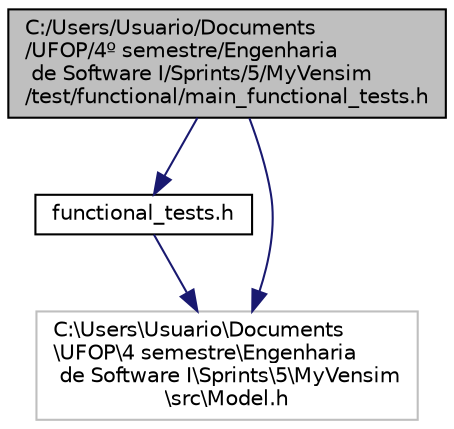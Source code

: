 digraph "C:/Users/Usuario/Documents/UFOP/4º semestre/Engenharia de Software I/Sprints/5/MyVensim/test/functional/main_functional_tests.h"
{
 // LATEX_PDF_SIZE
  edge [fontname="Helvetica",fontsize="10",labelfontname="Helvetica",labelfontsize="10"];
  node [fontname="Helvetica",fontsize="10",shape=record];
  Node1 [label="C:/Users/Usuario/Documents\l/UFOP/4º semestre/Engenharia\l de Software I/Sprints/5/MyVensim\l/test/functional/main_functional_tests.h",height=0.2,width=0.4,color="black", fillcolor="grey75", style="filled", fontcolor="black",tooltip=" "];
  Node1 -> Node2 [color="midnightblue",fontsize="10",style="solid",fontname="Helvetica"];
  Node2 [label="functional_tests.h",height=0.2,width=0.4,color="black", fillcolor="white", style="filled",URL="$functional__tests_8h.html",tooltip=" "];
  Node2 -> Node3 [color="midnightblue",fontsize="10",style="solid",fontname="Helvetica"];
  Node3 [label="C:\\Users\\Usuario\\Documents\l\\UFOP\\4 semestre\\Engenharia\l de Software I\\Sprints\\5\\MyVensim\l\\src\\Model.h",height=0.2,width=0.4,color="grey75", fillcolor="white", style="filled",tooltip=" "];
  Node1 -> Node3 [color="midnightblue",fontsize="10",style="solid",fontname="Helvetica"];
}
